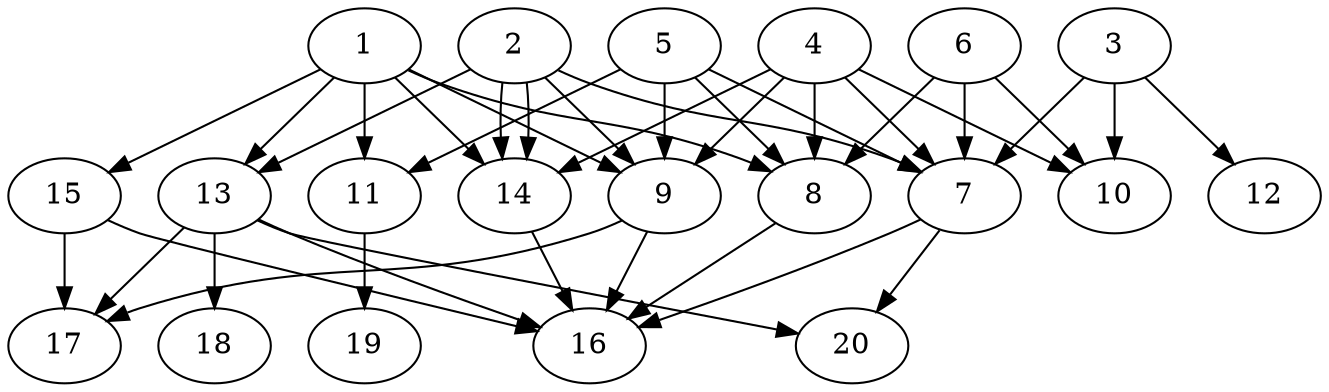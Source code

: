 // DAG automatically generated by daggen at Wed Jul 24 21:20:06 2019
// ./daggen --dot -n 20 --ccr 0.4 --fat 0.8 --regular 0.5 --density 0.8 --mindata 5242880 --maxdata 52428800 
digraph G {
  1 [size="92216320", alpha="0.03", expect_size="36886528"] 
  1 -> 8 [size ="36886528"]
  1 -> 9 [size ="36886528"]
  1 -> 11 [size ="36886528"]
  1 -> 13 [size ="36886528"]
  1 -> 14 [size ="36886528"]
  1 -> 15 [size ="36886528"]
  2 [size="37616640", alpha="0.17", expect_size="15046656"] 
  2 -> 7 [size ="15046656"]
  2 -> 9 [size ="15046656"]
  2 -> 13 [size ="15046656"]
  2 -> 14 [size ="15046656"]
  2 -> 14 [size ="15046656"]
  3 [size="84303360", alpha="0.08", expect_size="33721344"] 
  3 -> 7 [size ="33721344"]
  3 -> 10 [size ="33721344"]
  3 -> 12 [size ="33721344"]
  4 [size="20190720", alpha="0.11", expect_size="8076288"] 
  4 -> 7 [size ="8076288"]
  4 -> 8 [size ="8076288"]
  4 -> 9 [size ="8076288"]
  4 -> 10 [size ="8076288"]
  4 -> 14 [size ="8076288"]
  5 [size="24842240", alpha="0.12", expect_size="9936896"] 
  5 -> 7 [size ="9936896"]
  5 -> 8 [size ="9936896"]
  5 -> 9 [size ="9936896"]
  5 -> 11 [size ="9936896"]
  6 [size="22760960", alpha="0.17", expect_size="9104384"] 
  6 -> 7 [size ="9104384"]
  6 -> 8 [size ="9104384"]
  6 -> 10 [size ="9104384"]
  7 [size="35773440", alpha="0.07", expect_size="14309376"] 
  7 -> 16 [size ="14309376"]
  7 -> 20 [size ="14309376"]
  8 [size="120911360", alpha="0.04", expect_size="48364544"] 
  8 -> 16 [size ="48364544"]
  9 [size="53409280", alpha="0.12", expect_size="21363712"] 
  9 -> 16 [size ="21363712"]
  9 -> 17 [size ="21363712"]
  10 [size="28595200", alpha="0.02", expect_size="11438080"] 
  11 [size="82094080", alpha="0.18", expect_size="32837632"] 
  11 -> 19 [size ="32837632"]
  12 [size="101777920", alpha="0.00", expect_size="40711168"] 
  13 [size="82460160", alpha="0.13", expect_size="32984064"] 
  13 -> 16 [size ="32984064"]
  13 -> 17 [size ="32984064"]
  13 -> 18 [size ="32984064"]
  13 -> 20 [size ="32984064"]
  14 [size="127779840", alpha="0.00", expect_size="51111936"] 
  14 -> 16 [size ="51111936"]
  15 [size="76769280", alpha="0.01", expect_size="30707712"] 
  15 -> 16 [size ="30707712"]
  15 -> 17 [size ="30707712"]
  16 [size="27384320", alpha="0.07", expect_size="10953728"] 
  17 [size="124953600", alpha="0.06", expect_size="49981440"] 
  18 [size="48901120", alpha="0.12", expect_size="19560448"] 
  19 [size="74785280", alpha="0.09", expect_size="29914112"] 
  20 [size="30333440", alpha="0.11", expect_size="12133376"] 
}
